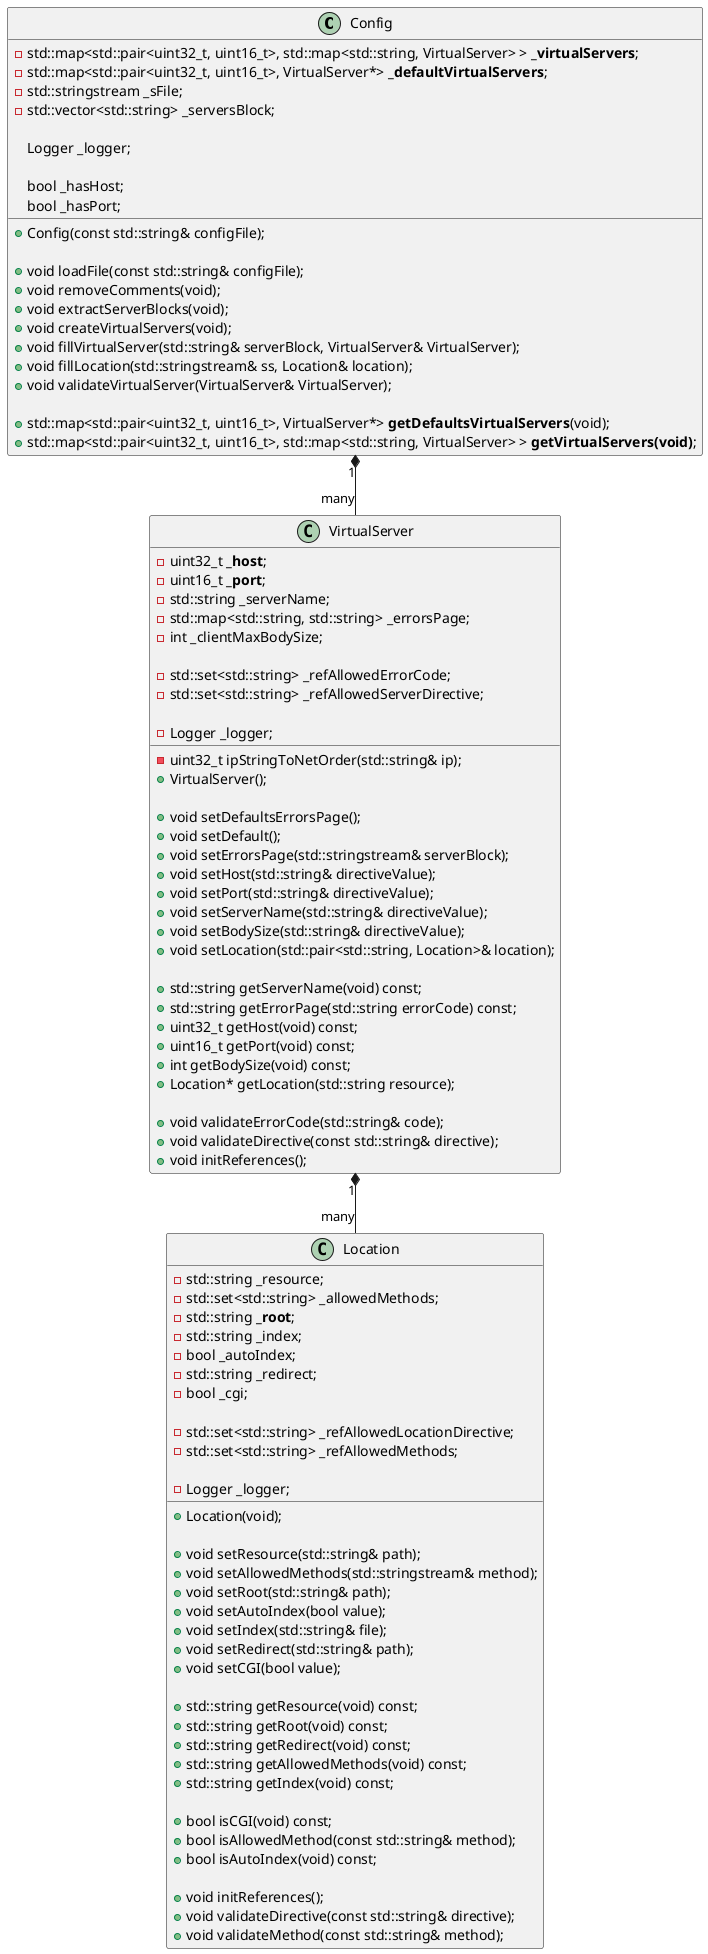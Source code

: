 @startuml
class Config{

	- std::map<std::pair<uint32_t, uint16_t>, std::map<std::string, VirtualServer> > **_virtualServers**;
	    - std::map<std::pair<uint32_t, uint16_t>, VirtualServer*> **_defaultVirtualServers**;
    - std::stringstream _sFile;
    - std::vector<std::string> _serversBlock;

    Logger _logger;

    bool _hasHost;
    bool _hasPort;

	
	+ Config(const std::string& configFile);

    + void loadFile(const std::string& configFile);
    + void removeComments(void);
    + void extractServerBlocks(void);
    + void createVirtualServers(void);
    + void fillVirtualServer(std::string& serverBlock, VirtualServer& VirtualServer);
    + void fillLocation(std::stringstream& ss, Location& location);
    + void validateVirtualServer(VirtualServer& VirtualServer);

    + std::map<std::pair<uint32_t, uint16_t>, VirtualServer*> **getDefaultsVirtualServers**(void);
    + std::map<std::pair<uint32_t, uint16_t>, std::map<std::string, VirtualServer> > **getVirtualServers(void)**;	
}

class VirtualServer{
    - uint32_t **_host**;
    - uint16_t **_port**;
    - std::string _serverName;
    - std::map<std::string, std::string> _errorsPage;
    - int _clientMaxBodySize;

    - std::set<std::string> _refAllowedErrorCode;
    - std::set<std::string> _refAllowedServerDirective;

    - uint32_t ipStringToNetOrder(std::string& ip);
    - Logger _logger;

    + VirtualServer();

    + void setDefaultsErrorsPage();
    + void setDefault();
    + void setErrorsPage(std::stringstream& serverBlock);
    + void setHost(std::string& directiveValue);
    + void setPort(std::string& directiveValue);
    + void setServerName(std::string& directiveValue);
    + void setBodySize(std::string& directiveValue);
    + void setLocation(std::pair<std::string, Location>& location);

    + std::string getServerName(void) const;
	+ std::string getErrorPage(std::string errorCode) const;
    + uint32_t getHost(void) const;
    + uint16_t getPort(void) const;
    + int getBodySize(void) const;
    + Location* getLocation(std::string resource);

    + void validateErrorCode(std::string& code);
    + void validateDirective(const std::string& directive);
    + void initReferences();
}

class Location {
    - std::string _resource;
    - std::set<std::string> _allowedMethods;
    - std::string **_root**;
    - std::string _index;
    - bool _autoIndex;
    - std::string _redirect;
    - bool _cgi;

    - std::set<std::string> _refAllowedLocationDirective;
    - std::set<std::string> _refAllowedMethods;

    - Logger _logger;

    + Location(void);

    + void setResource(std::string& path);
    + void setAllowedMethods(std::stringstream& method);
    + void setRoot(std::string& path);
    + void setAutoIndex(bool value);
    + void setIndex(std::string& file);
    + void setRedirect(std::string& path);
    + void setCGI(bool value);

    + std::string getResource(void) const;
    + std::string getRoot(void) const;
    + std::string getRedirect(void) const;
    + std::string getAllowedMethods(void) const;
    + std::string getIndex(void) const;

    + bool isCGI(void) const;
    + bool isAllowedMethod(const std::string& method);
    + bool isAutoIndex(void) const;

    + void initReferences();
    + void validateDirective(const std::string& directive);
    + void validateMethod(const std::string& method);
}

Config "1" *-- "many" VirtualServer
VirtualServer "1" *-- "many" Location

@enduml